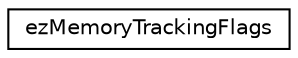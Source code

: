 digraph "Graphical Class Hierarchy"
{
 // LATEX_PDF_SIZE
  edge [fontname="Helvetica",fontsize="10",labelfontname="Helvetica",labelfontsize="10"];
  node [fontname="Helvetica",fontsize="10",shape=record];
  rankdir="LR";
  Node0 [label="ezMemoryTrackingFlags",height=0.2,width=0.4,color="black", fillcolor="white", style="filled",URL="$d6/dce/structez_memory_tracking_flags.htm",tooltip=" "];
}
